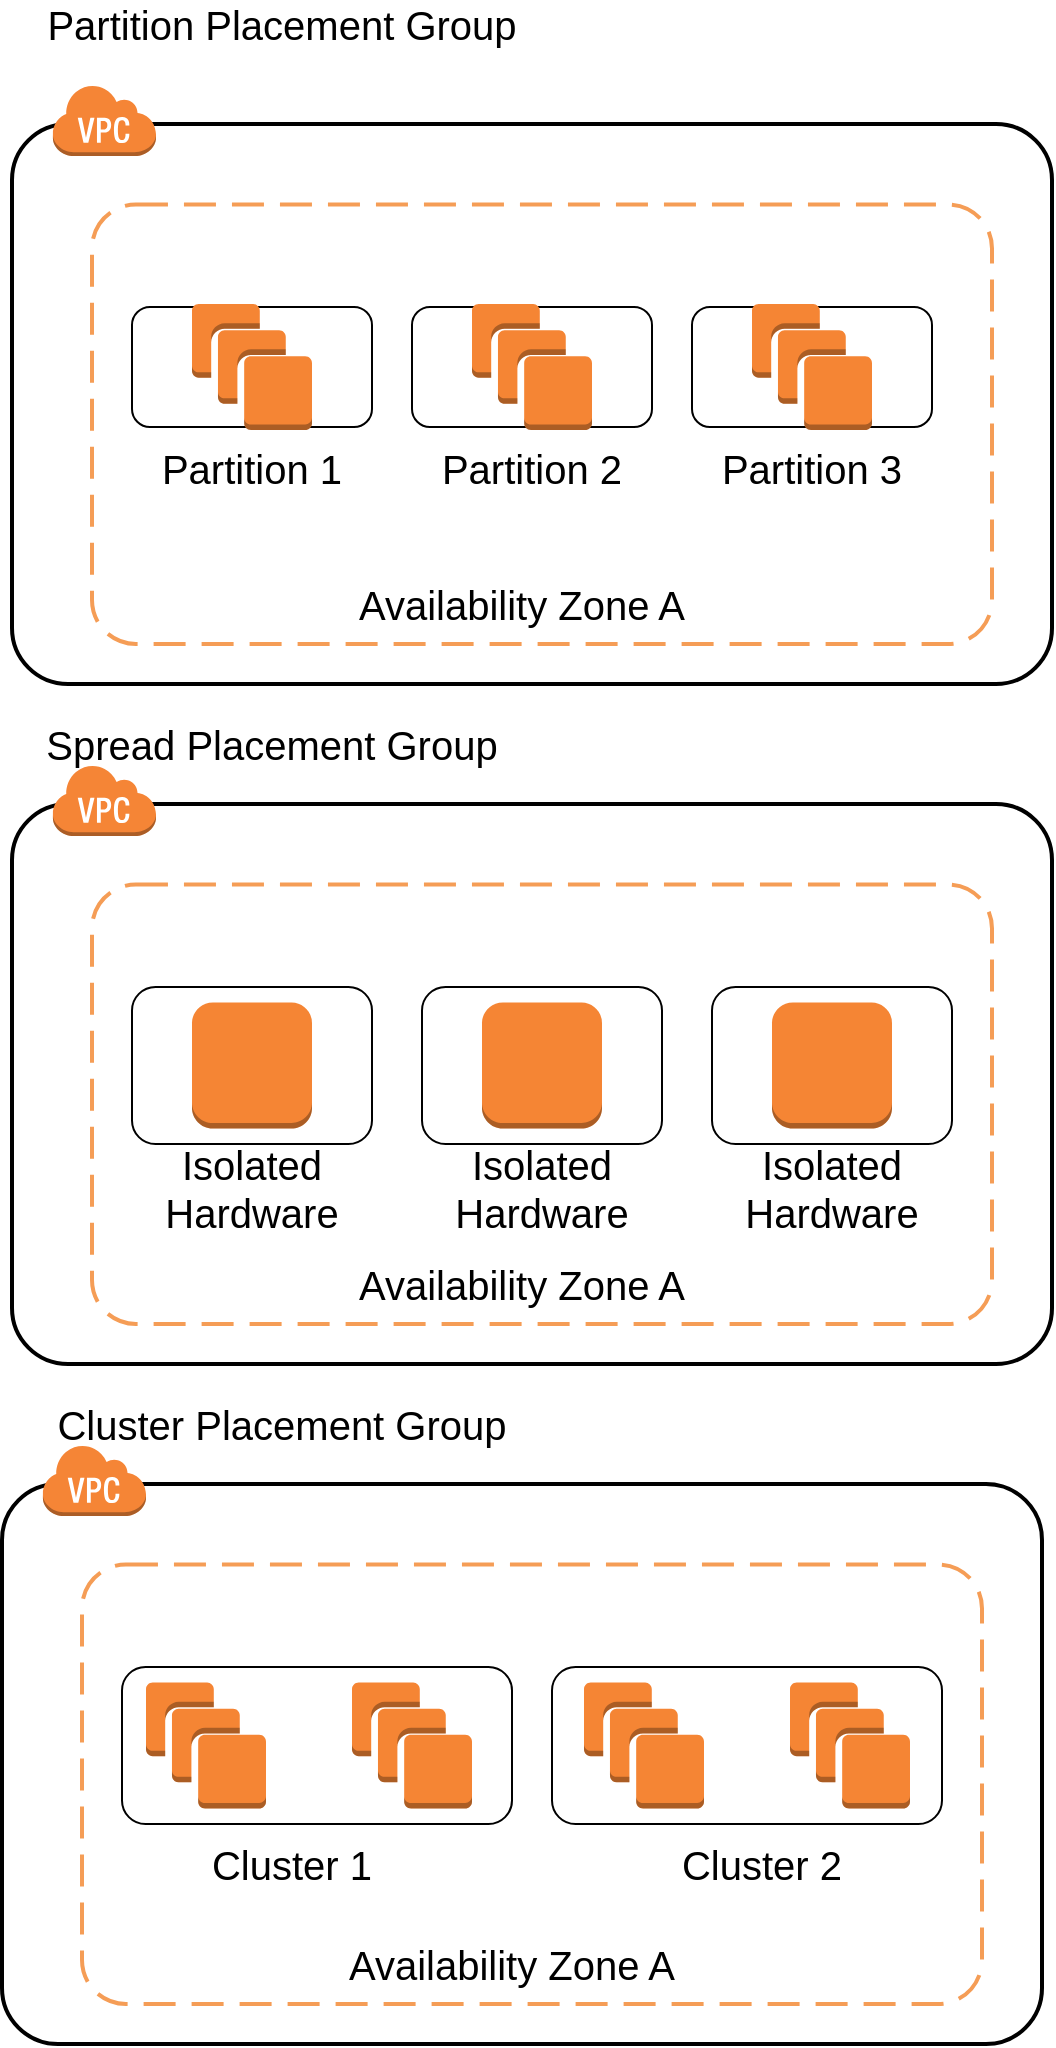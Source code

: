 <mxfile version="12.9.3" type="device"><diagram id="pYWkovNP0XC4UkFrlGdW" name="Page-1"><mxGraphModel dx="1106" dy="778" grid="1" gridSize="10" guides="1" tooltips="1" connect="1" arrows="1" fold="1" page="1" pageScale="1" pageWidth="1654" pageHeight="1169" math="0" shadow="0"><root><mxCell id="0"/><mxCell id="1" parent="0"/><mxCell id="H8MEs0y9d-jXNViU6pYt-111" value="" style="rounded=1;arcSize=10;dashed=0;fillColor=none;gradientColor=none;strokeWidth=2;fontSize=20;" vertex="1" parent="1"><mxGeometry x="160" y="160" width="520" height="280" as="geometry"/></mxCell><mxCell id="H8MEs0y9d-jXNViU6pYt-114" value="" style="rounded=1;arcSize=10;dashed=1;strokeColor=#F59D56;fillColor=none;gradientColor=none;dashPattern=8 4;strokeWidth=2;fontSize=20;" vertex="1" parent="1"><mxGeometry x="200" y="200.25" width="450" height="219.75" as="geometry"/></mxCell><mxCell id="H8MEs0y9d-jXNViU6pYt-112" value="" style="dashed=0;html=1;shape=mxgraph.aws3.virtual_private_cloud;fillColor=#F58536;gradientColor=none;dashed=0;strokeWidth=1;fontSize=20;" vertex="1" parent="1"><mxGeometry x="180" y="140" width="52" height="36" as="geometry"/></mxCell><mxCell id="H8MEs0y9d-jXNViU6pYt-116" value="" style="rounded=1;whiteSpace=wrap;html=1;strokeWidth=1;fontSize=20;" vertex="1" parent="1"><mxGeometry x="220" y="251.5" width="120" height="60" as="geometry"/></mxCell><mxCell id="H8MEs0y9d-jXNViU6pYt-118" value="" style="rounded=1;whiteSpace=wrap;html=1;strokeWidth=1;fontSize=20;" vertex="1" parent="1"><mxGeometry x="360" y="251.5" width="120" height="60" as="geometry"/></mxCell><mxCell id="H8MEs0y9d-jXNViU6pYt-119" value="" style="rounded=1;whiteSpace=wrap;html=1;strokeWidth=1;fontSize=20;" vertex="1" parent="1"><mxGeometry x="500" y="251.5" width="120" height="60" as="geometry"/></mxCell><mxCell id="H8MEs0y9d-jXNViU6pYt-113" value="" style="outlineConnect=0;dashed=0;verticalLabelPosition=bottom;verticalAlign=top;align=center;html=1;shape=mxgraph.aws3.instances;fillColor=#F58534;gradientColor=none;strokeWidth=1;fontSize=20;" vertex="1" parent="1"><mxGeometry x="250" y="250" width="60" height="63" as="geometry"/></mxCell><mxCell id="H8MEs0y9d-jXNViU6pYt-115" value="" style="outlineConnect=0;dashed=0;verticalLabelPosition=bottom;verticalAlign=top;align=center;html=1;shape=mxgraph.aws3.instances;fillColor=#F58534;gradientColor=none;strokeWidth=1;fontSize=20;" vertex="1" parent="1"><mxGeometry x="390" y="250" width="60" height="63" as="geometry"/></mxCell><mxCell id="H8MEs0y9d-jXNViU6pYt-121" value="" style="outlineConnect=0;dashed=0;verticalLabelPosition=bottom;verticalAlign=top;align=center;html=1;shape=mxgraph.aws3.instances;fillColor=#F58534;gradientColor=none;strokeWidth=1;fontSize=20;" vertex="1" parent="1"><mxGeometry x="530" y="250" width="60" height="63" as="geometry"/></mxCell><mxCell id="H8MEs0y9d-jXNViU6pYt-122" value="Partition 1" style="text;html=1;strokeColor=none;fillColor=none;align=center;verticalAlign=middle;whiteSpace=wrap;rounded=0;fontSize=20;" vertex="1" parent="1"><mxGeometry x="230" y="321.5" width="100" height="20" as="geometry"/></mxCell><mxCell id="H8MEs0y9d-jXNViU6pYt-123" value="Partition 2" style="text;html=1;strokeColor=none;fillColor=none;align=center;verticalAlign=middle;whiteSpace=wrap;rounded=0;fontSize=20;" vertex="1" parent="1"><mxGeometry x="370" y="321.5" width="100" height="20" as="geometry"/></mxCell><mxCell id="H8MEs0y9d-jXNViU6pYt-124" value="Partition 3" style="text;html=1;strokeColor=none;fillColor=none;align=center;verticalAlign=middle;whiteSpace=wrap;rounded=0;fontSize=20;" vertex="1" parent="1"><mxGeometry x="510" y="321.5" width="100" height="20" as="geometry"/></mxCell><mxCell id="H8MEs0y9d-jXNViU6pYt-125" value="Availability Zone A" style="text;html=1;strokeColor=none;fillColor=none;align=center;verticalAlign=middle;whiteSpace=wrap;rounded=0;fontSize=20;" vertex="1" parent="1"><mxGeometry x="330" y="390" width="170" height="20" as="geometry"/></mxCell><mxCell id="H8MEs0y9d-jXNViU6pYt-126" value="" style="rounded=1;arcSize=10;dashed=0;fillColor=none;gradientColor=none;strokeWidth=2;fontSize=20;" vertex="1" parent="1"><mxGeometry x="160" y="500" width="520" height="280" as="geometry"/></mxCell><mxCell id="H8MEs0y9d-jXNViU6pYt-127" value="" style="rounded=1;arcSize=10;dashed=1;strokeColor=#F59D56;fillColor=none;gradientColor=none;dashPattern=8 4;strokeWidth=2;fontSize=20;" vertex="1" parent="1"><mxGeometry x="200" y="540.25" width="450" height="219.75" as="geometry"/></mxCell><mxCell id="H8MEs0y9d-jXNViU6pYt-128" value="" style="dashed=0;html=1;shape=mxgraph.aws3.virtual_private_cloud;fillColor=#F58536;gradientColor=none;dashed=0;strokeWidth=1;fontSize=20;" vertex="1" parent="1"><mxGeometry x="180" y="480" width="52" height="36" as="geometry"/></mxCell><mxCell id="H8MEs0y9d-jXNViU6pYt-129" value="" style="rounded=1;whiteSpace=wrap;html=1;strokeWidth=1;fontSize=20;" vertex="1" parent="1"><mxGeometry x="220" y="591.5" width="120" height="78.5" as="geometry"/></mxCell><mxCell id="H8MEs0y9d-jXNViU6pYt-135" value="Isolated Hardware" style="text;html=1;strokeColor=none;fillColor=none;align=center;verticalAlign=middle;whiteSpace=wrap;rounded=0;fontSize=20;" vertex="1" parent="1"><mxGeometry x="230" y="681.5" width="100" height="20" as="geometry"/></mxCell><mxCell id="H8MEs0y9d-jXNViU6pYt-138" value="Availability Zone A" style="text;html=1;strokeColor=none;fillColor=none;align=center;verticalAlign=middle;whiteSpace=wrap;rounded=0;fontSize=20;" vertex="1" parent="1"><mxGeometry x="330" y="730" width="170" height="20" as="geometry"/></mxCell><mxCell id="H8MEs0y9d-jXNViU6pYt-139" value="" style="outlineConnect=0;dashed=0;verticalLabelPosition=bottom;verticalAlign=top;align=center;html=1;shape=mxgraph.aws3.instance;fillColor=#F58534;gradientColor=none;strokeWidth=1;fontSize=20;" vertex="1" parent="1"><mxGeometry x="250" y="599.25" width="60" height="63" as="geometry"/></mxCell><mxCell id="H8MEs0y9d-jXNViU6pYt-140" value="" style="rounded=1;whiteSpace=wrap;html=1;strokeWidth=1;fontSize=20;" vertex="1" parent="1"><mxGeometry x="365" y="591.5" width="120" height="78.5" as="geometry"/></mxCell><mxCell id="H8MEs0y9d-jXNViU6pYt-141" value="Isolated Hardware" style="text;html=1;strokeColor=none;fillColor=none;align=center;verticalAlign=middle;whiteSpace=wrap;rounded=0;fontSize=20;" vertex="1" parent="1"><mxGeometry x="375" y="681.5" width="100" height="20" as="geometry"/></mxCell><mxCell id="H8MEs0y9d-jXNViU6pYt-142" value="" style="outlineConnect=0;dashed=0;verticalLabelPosition=bottom;verticalAlign=top;align=center;html=1;shape=mxgraph.aws3.instance;fillColor=#F58534;gradientColor=none;strokeWidth=1;fontSize=20;" vertex="1" parent="1"><mxGeometry x="395" y="599.25" width="60" height="63" as="geometry"/></mxCell><mxCell id="H8MEs0y9d-jXNViU6pYt-143" value="" style="rounded=1;whiteSpace=wrap;html=1;strokeWidth=1;fontSize=20;" vertex="1" parent="1"><mxGeometry x="510" y="591.5" width="120" height="78.5" as="geometry"/></mxCell><mxCell id="H8MEs0y9d-jXNViU6pYt-144" value="Isolated Hardware" style="text;html=1;strokeColor=none;fillColor=none;align=center;verticalAlign=middle;whiteSpace=wrap;rounded=0;fontSize=20;" vertex="1" parent="1"><mxGeometry x="520" y="681.5" width="100" height="20" as="geometry"/></mxCell><mxCell id="H8MEs0y9d-jXNViU6pYt-145" value="" style="outlineConnect=0;dashed=0;verticalLabelPosition=bottom;verticalAlign=top;align=center;html=1;shape=mxgraph.aws3.instance;fillColor=#F58534;gradientColor=none;strokeWidth=1;fontSize=20;" vertex="1" parent="1"><mxGeometry x="540" y="599.25" width="60" height="63" as="geometry"/></mxCell><mxCell id="H8MEs0y9d-jXNViU6pYt-146" value="" style="rounded=1;arcSize=10;dashed=0;fillColor=none;gradientColor=none;strokeWidth=2;fontSize=20;" vertex="1" parent="1"><mxGeometry x="155" y="840" width="520" height="280" as="geometry"/></mxCell><mxCell id="H8MEs0y9d-jXNViU6pYt-147" value="" style="rounded=1;arcSize=10;dashed=1;strokeColor=#F59D56;fillColor=none;gradientColor=none;dashPattern=8 4;strokeWidth=2;fontSize=20;" vertex="1" parent="1"><mxGeometry x="195" y="880.25" width="450" height="219.75" as="geometry"/></mxCell><mxCell id="H8MEs0y9d-jXNViU6pYt-148" value="" style="dashed=0;html=1;shape=mxgraph.aws3.virtual_private_cloud;fillColor=#F58536;gradientColor=none;dashed=0;strokeWidth=1;fontSize=20;" vertex="1" parent="1"><mxGeometry x="175" y="820" width="52" height="36" as="geometry"/></mxCell><mxCell id="H8MEs0y9d-jXNViU6pYt-149" value="" style="rounded=1;whiteSpace=wrap;html=1;strokeWidth=1;fontSize=20;" vertex="1" parent="1"><mxGeometry x="215" y="931.5" width="195" height="78.5" as="geometry"/></mxCell><mxCell id="H8MEs0y9d-jXNViU6pYt-151" value="Availability Zone A" style="text;html=1;strokeColor=none;fillColor=none;align=center;verticalAlign=middle;whiteSpace=wrap;rounded=0;fontSize=20;" vertex="1" parent="1"><mxGeometry x="325" y="1070" width="170" height="20" as="geometry"/></mxCell><mxCell id="H8MEs0y9d-jXNViU6pYt-156" value="" style="rounded=1;whiteSpace=wrap;html=1;strokeWidth=1;fontSize=20;" vertex="1" parent="1"><mxGeometry x="430" y="931.5" width="195" height="78.5" as="geometry"/></mxCell><mxCell id="H8MEs0y9d-jXNViU6pYt-159" value="" style="outlineConnect=0;dashed=0;verticalLabelPosition=bottom;verticalAlign=top;align=center;html=1;shape=mxgraph.aws3.instances;fillColor=#F58534;gradientColor=none;strokeWidth=1;fontSize=20;" vertex="1" parent="1"><mxGeometry x="227" y="939.25" width="60" height="63" as="geometry"/></mxCell><mxCell id="H8MEs0y9d-jXNViU6pYt-160" value="Cluster 1" style="text;html=1;strokeColor=none;fillColor=none;align=center;verticalAlign=middle;whiteSpace=wrap;rounded=0;fontSize=20;" vertex="1" parent="1"><mxGeometry x="250" y="1020" width="100" height="20" as="geometry"/></mxCell><mxCell id="H8MEs0y9d-jXNViU6pYt-161" value="Cluster 2" style="text;html=1;strokeColor=none;fillColor=none;align=center;verticalAlign=middle;whiteSpace=wrap;rounded=0;fontSize=20;" vertex="1" parent="1"><mxGeometry x="485" y="1020" width="100" height="20" as="geometry"/></mxCell><mxCell id="H8MEs0y9d-jXNViU6pYt-162" value="" style="outlineConnect=0;dashed=0;verticalLabelPosition=bottom;verticalAlign=top;align=center;html=1;shape=mxgraph.aws3.instances;fillColor=#F58534;gradientColor=none;strokeWidth=1;fontSize=20;" vertex="1" parent="1"><mxGeometry x="330" y="939.25" width="60" height="63" as="geometry"/></mxCell><mxCell id="H8MEs0y9d-jXNViU6pYt-163" value="" style="outlineConnect=0;dashed=0;verticalLabelPosition=bottom;verticalAlign=top;align=center;html=1;shape=mxgraph.aws3.instances;fillColor=#F58534;gradientColor=none;strokeWidth=1;fontSize=20;" vertex="1" parent="1"><mxGeometry x="446" y="939.25" width="60" height="63" as="geometry"/></mxCell><mxCell id="H8MEs0y9d-jXNViU6pYt-164" value="" style="outlineConnect=0;dashed=0;verticalLabelPosition=bottom;verticalAlign=top;align=center;html=1;shape=mxgraph.aws3.instances;fillColor=#F58534;gradientColor=none;strokeWidth=1;fontSize=20;" vertex="1" parent="1"><mxGeometry x="549" y="939.25" width="60" height="63" as="geometry"/></mxCell><mxCell id="H8MEs0y9d-jXNViU6pYt-165" value="Partition Placement Group" style="text;html=1;strokeColor=none;fillColor=none;align=center;verticalAlign=middle;whiteSpace=wrap;rounded=0;fontSize=20;" vertex="1" parent="1"><mxGeometry x="175" y="100" width="240" height="20" as="geometry"/></mxCell><mxCell id="H8MEs0y9d-jXNViU6pYt-166" value="Spread Placement Group" style="text;html=1;strokeColor=none;fillColor=none;align=center;verticalAlign=middle;whiteSpace=wrap;rounded=0;fontSize=20;" vertex="1" parent="1"><mxGeometry x="170" y="460" width="240" height="20" as="geometry"/></mxCell><mxCell id="H8MEs0y9d-jXNViU6pYt-167" value="Cluster Placement Group" style="text;html=1;strokeColor=none;fillColor=none;align=center;verticalAlign=middle;whiteSpace=wrap;rounded=0;fontSize=20;" vertex="1" parent="1"><mxGeometry x="175" y="800" width="240" height="20" as="geometry"/></mxCell></root></mxGraphModel></diagram></mxfile>